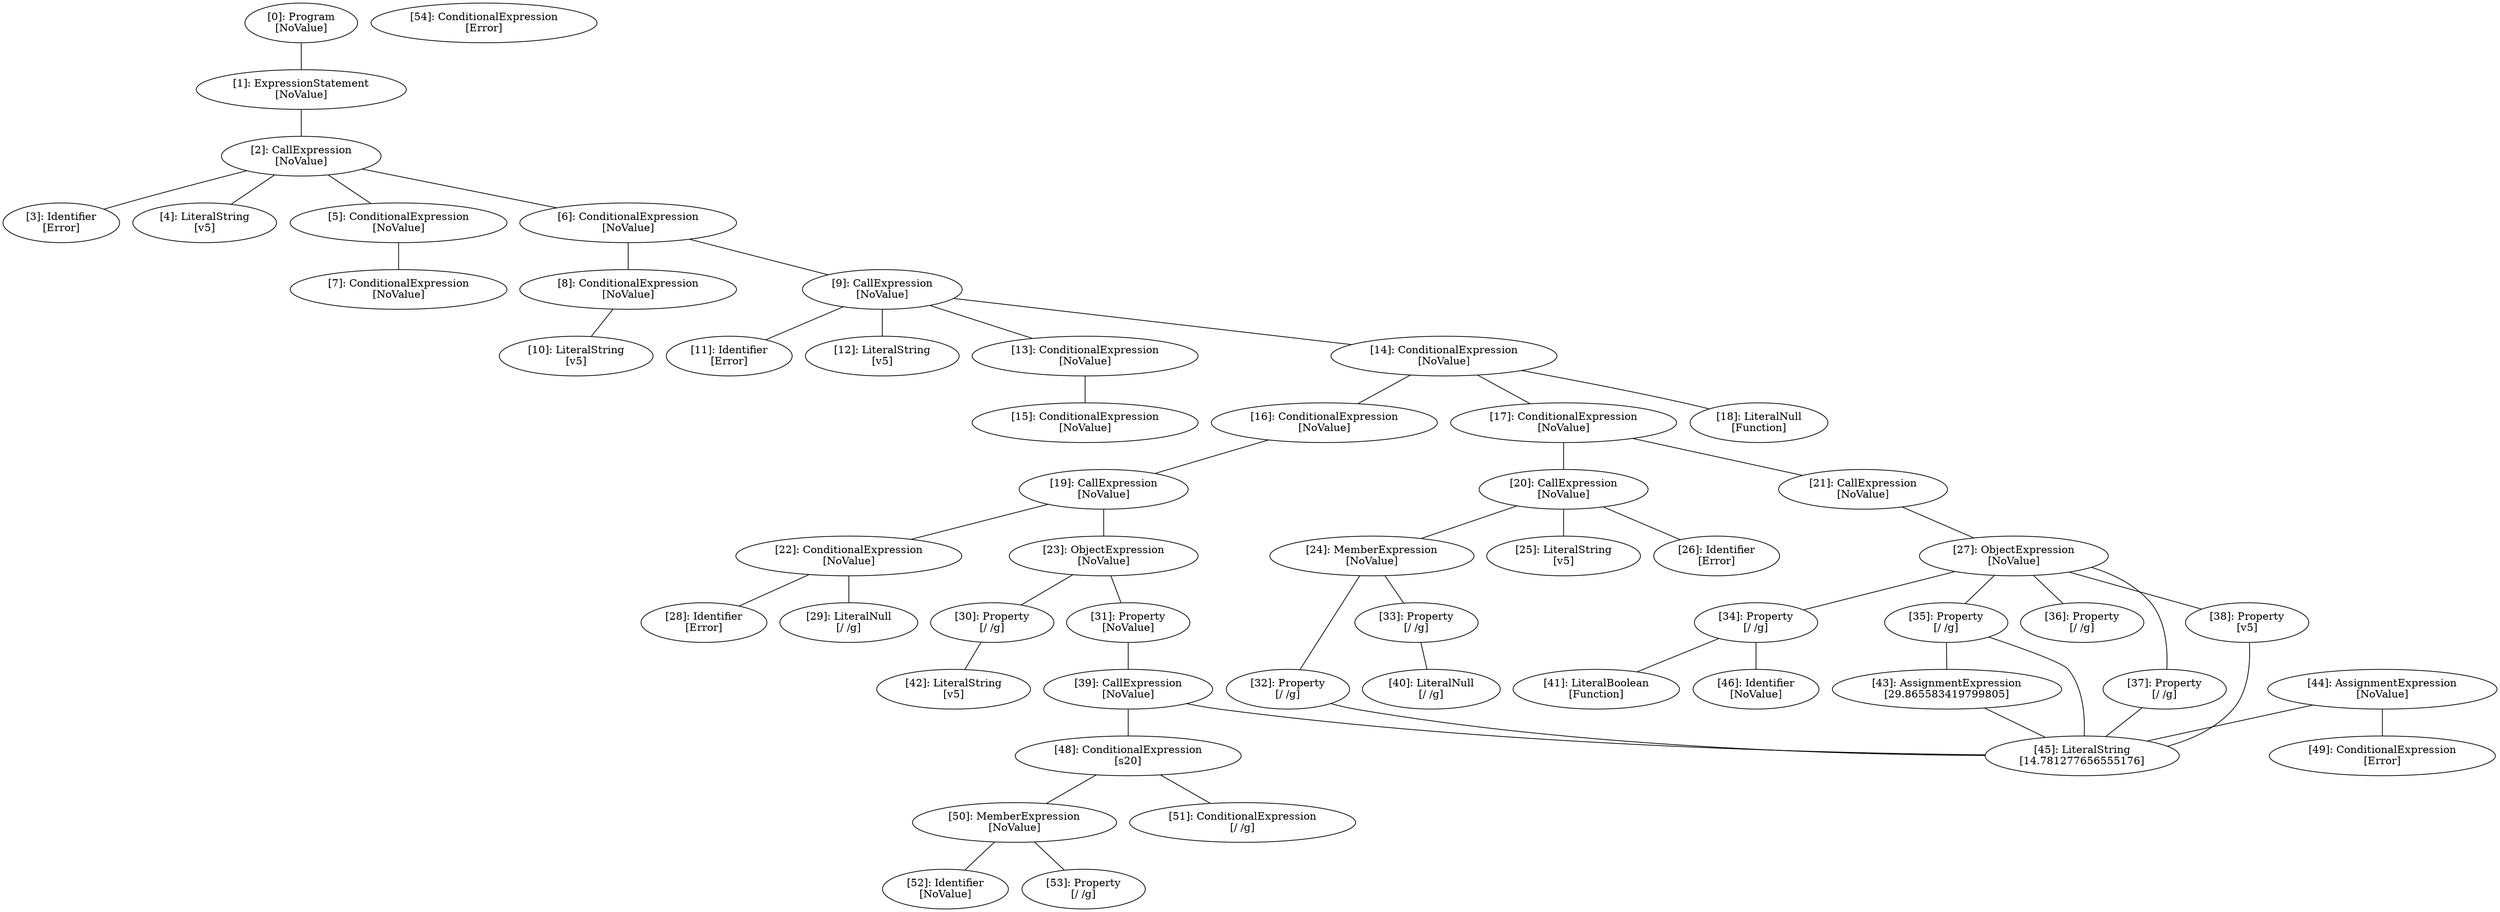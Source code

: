 // Result
graph {
	0 [label="[0]: Program
[NoValue]"]
	1 [label="[1]: ExpressionStatement
[NoValue]"]
	2 [label="[2]: CallExpression
[NoValue]"]
	3 [label="[3]: Identifier
[Error]"]
	4 [label="[4]: LiteralString
[v5]"]
	5 [label="[5]: ConditionalExpression
[NoValue]"]
	6 [label="[6]: ConditionalExpression
[NoValue]"]
	7 [label="[7]: ConditionalExpression
[NoValue]"]
	8 [label="[8]: ConditionalExpression
[NoValue]"]
	9 [label="[9]: CallExpression
[NoValue]"]
	10 [label="[10]: LiteralString
[v5]"]
	11 [label="[11]: Identifier
[Error]"]
	12 [label="[12]: LiteralString
[v5]"]
	13 [label="[13]: ConditionalExpression
[NoValue]"]
	14 [label="[14]: ConditionalExpression
[NoValue]"]
	15 [label="[15]: ConditionalExpression
[NoValue]"]
	16 [label="[16]: ConditionalExpression
[NoValue]"]
	17 [label="[17]: ConditionalExpression
[NoValue]"]
	18 [label="[18]: LiteralNull
[Function]"]
	19 [label="[19]: CallExpression
[NoValue]"]
	20 [label="[20]: CallExpression
[NoValue]"]
	21 [label="[21]: CallExpression
[NoValue]"]
	22 [label="[22]: ConditionalExpression
[NoValue]"]
	23 [label="[23]: ObjectExpression
[NoValue]"]
	24 [label="[24]: MemberExpression
[NoValue]"]
	25 [label="[25]: LiteralString
[v5]"]
	26 [label="[26]: Identifier
[Error]"]
	27 [label="[27]: ObjectExpression
[NoValue]"]
	28 [label="[28]: Identifier
[Error]"]
	29 [label="[29]: LiteralNull
[/ /g]"]
	30 [label="[30]: Property
[/ /g]"]
	31 [label="[31]: Property
[NoValue]"]
	32 [label="[32]: Property
[/ /g]"]
	33 [label="[33]: Property
[/ /g]"]
	34 [label="[34]: Property
[/ /g]"]
	35 [label="[35]: Property
[/ /g]"]
	36 [label="[36]: Property
[/ /g]"]
	37 [label="[37]: Property
[/ /g]"]
	38 [label="[38]: Property
[v5]"]
	39 [label="[39]: CallExpression
[NoValue]"]
	40 [label="[40]: LiteralNull
[/ /g]"]
	41 [label="[41]: LiteralBoolean
[Function]"]
	42 [label="[42]: LiteralString
[v5]"]
	43 [label="[43]: AssignmentExpression
[29.865583419799805]"]
	44 [label="[44]: AssignmentExpression
[NoValue]"]
	45 [label="[45]: LiteralString
[14.781277656555176]"]
	46 [label="[46]: Identifier
[NoValue]"]
	48 [label="[48]: ConditionalExpression
[s20]"]
	49 [label="[49]: ConditionalExpression
[Error]"]
	50 [label="[50]: MemberExpression
[NoValue]"]
	51 [label="[51]: ConditionalExpression
[/ /g]"]
	52 [label="[52]: Identifier
[NoValue]"]
	53 [label="[53]: Property
[/ /g]"]
	54 [label="[54]: ConditionalExpression
[Error]"]
	0 -- 1
	1 -- 2
	2 -- 3
	2 -- 4
	2 -- 5
	2 -- 6
	5 -- 7
	6 -- 8
	6 -- 9
	8 -- 10
	9 -- 11
	9 -- 12
	9 -- 13
	9 -- 14
	13 -- 15
	14 -- 16
	14 -- 17
	14 -- 18
	16 -- 19
	17 -- 20
	17 -- 21
	19 -- 22
	19 -- 23
	20 -- 24
	20 -- 25
	20 -- 26
	21 -- 27
	22 -- 28
	22 -- 29
	23 -- 30
	23 -- 31
	24 -- 32
	24 -- 33
	27 -- 34
	27 -- 35
	27 -- 36
	27 -- 37
	27 -- 38
	30 -- 42
	31 -- 39
	32 -- 45
	33 -- 40
	34 -- 41
	34 -- 46
	35 -- 43
	35 -- 45
	37 -- 45
	38 -- 45
	39 -- 45
	39 -- 48
	43 -- 45
	44 -- 45
	44 -- 49
	48 -- 50
	48 -- 51
	50 -- 52
	50 -- 53
}
